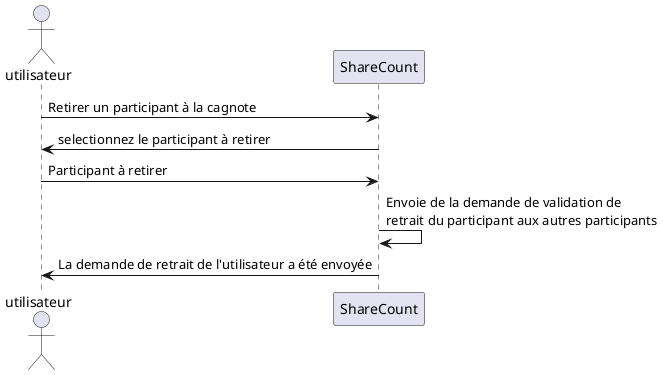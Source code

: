 @startuml Retirer un participant à la cagnote

actor utilisateur as user
participant ShareCount as sc

user -> sc 	: Retirer un participant à la cagnote
user <- sc 	: selectionnez le participant à retirer
user -> sc 	: Participant à retirer
sc 	-> sc 	: Envoie de la demande de validation de\nretrait du participant aux autres participants
user <- sc 	: La demande de retrait de l'utilisateur a été envoyée

@enduml